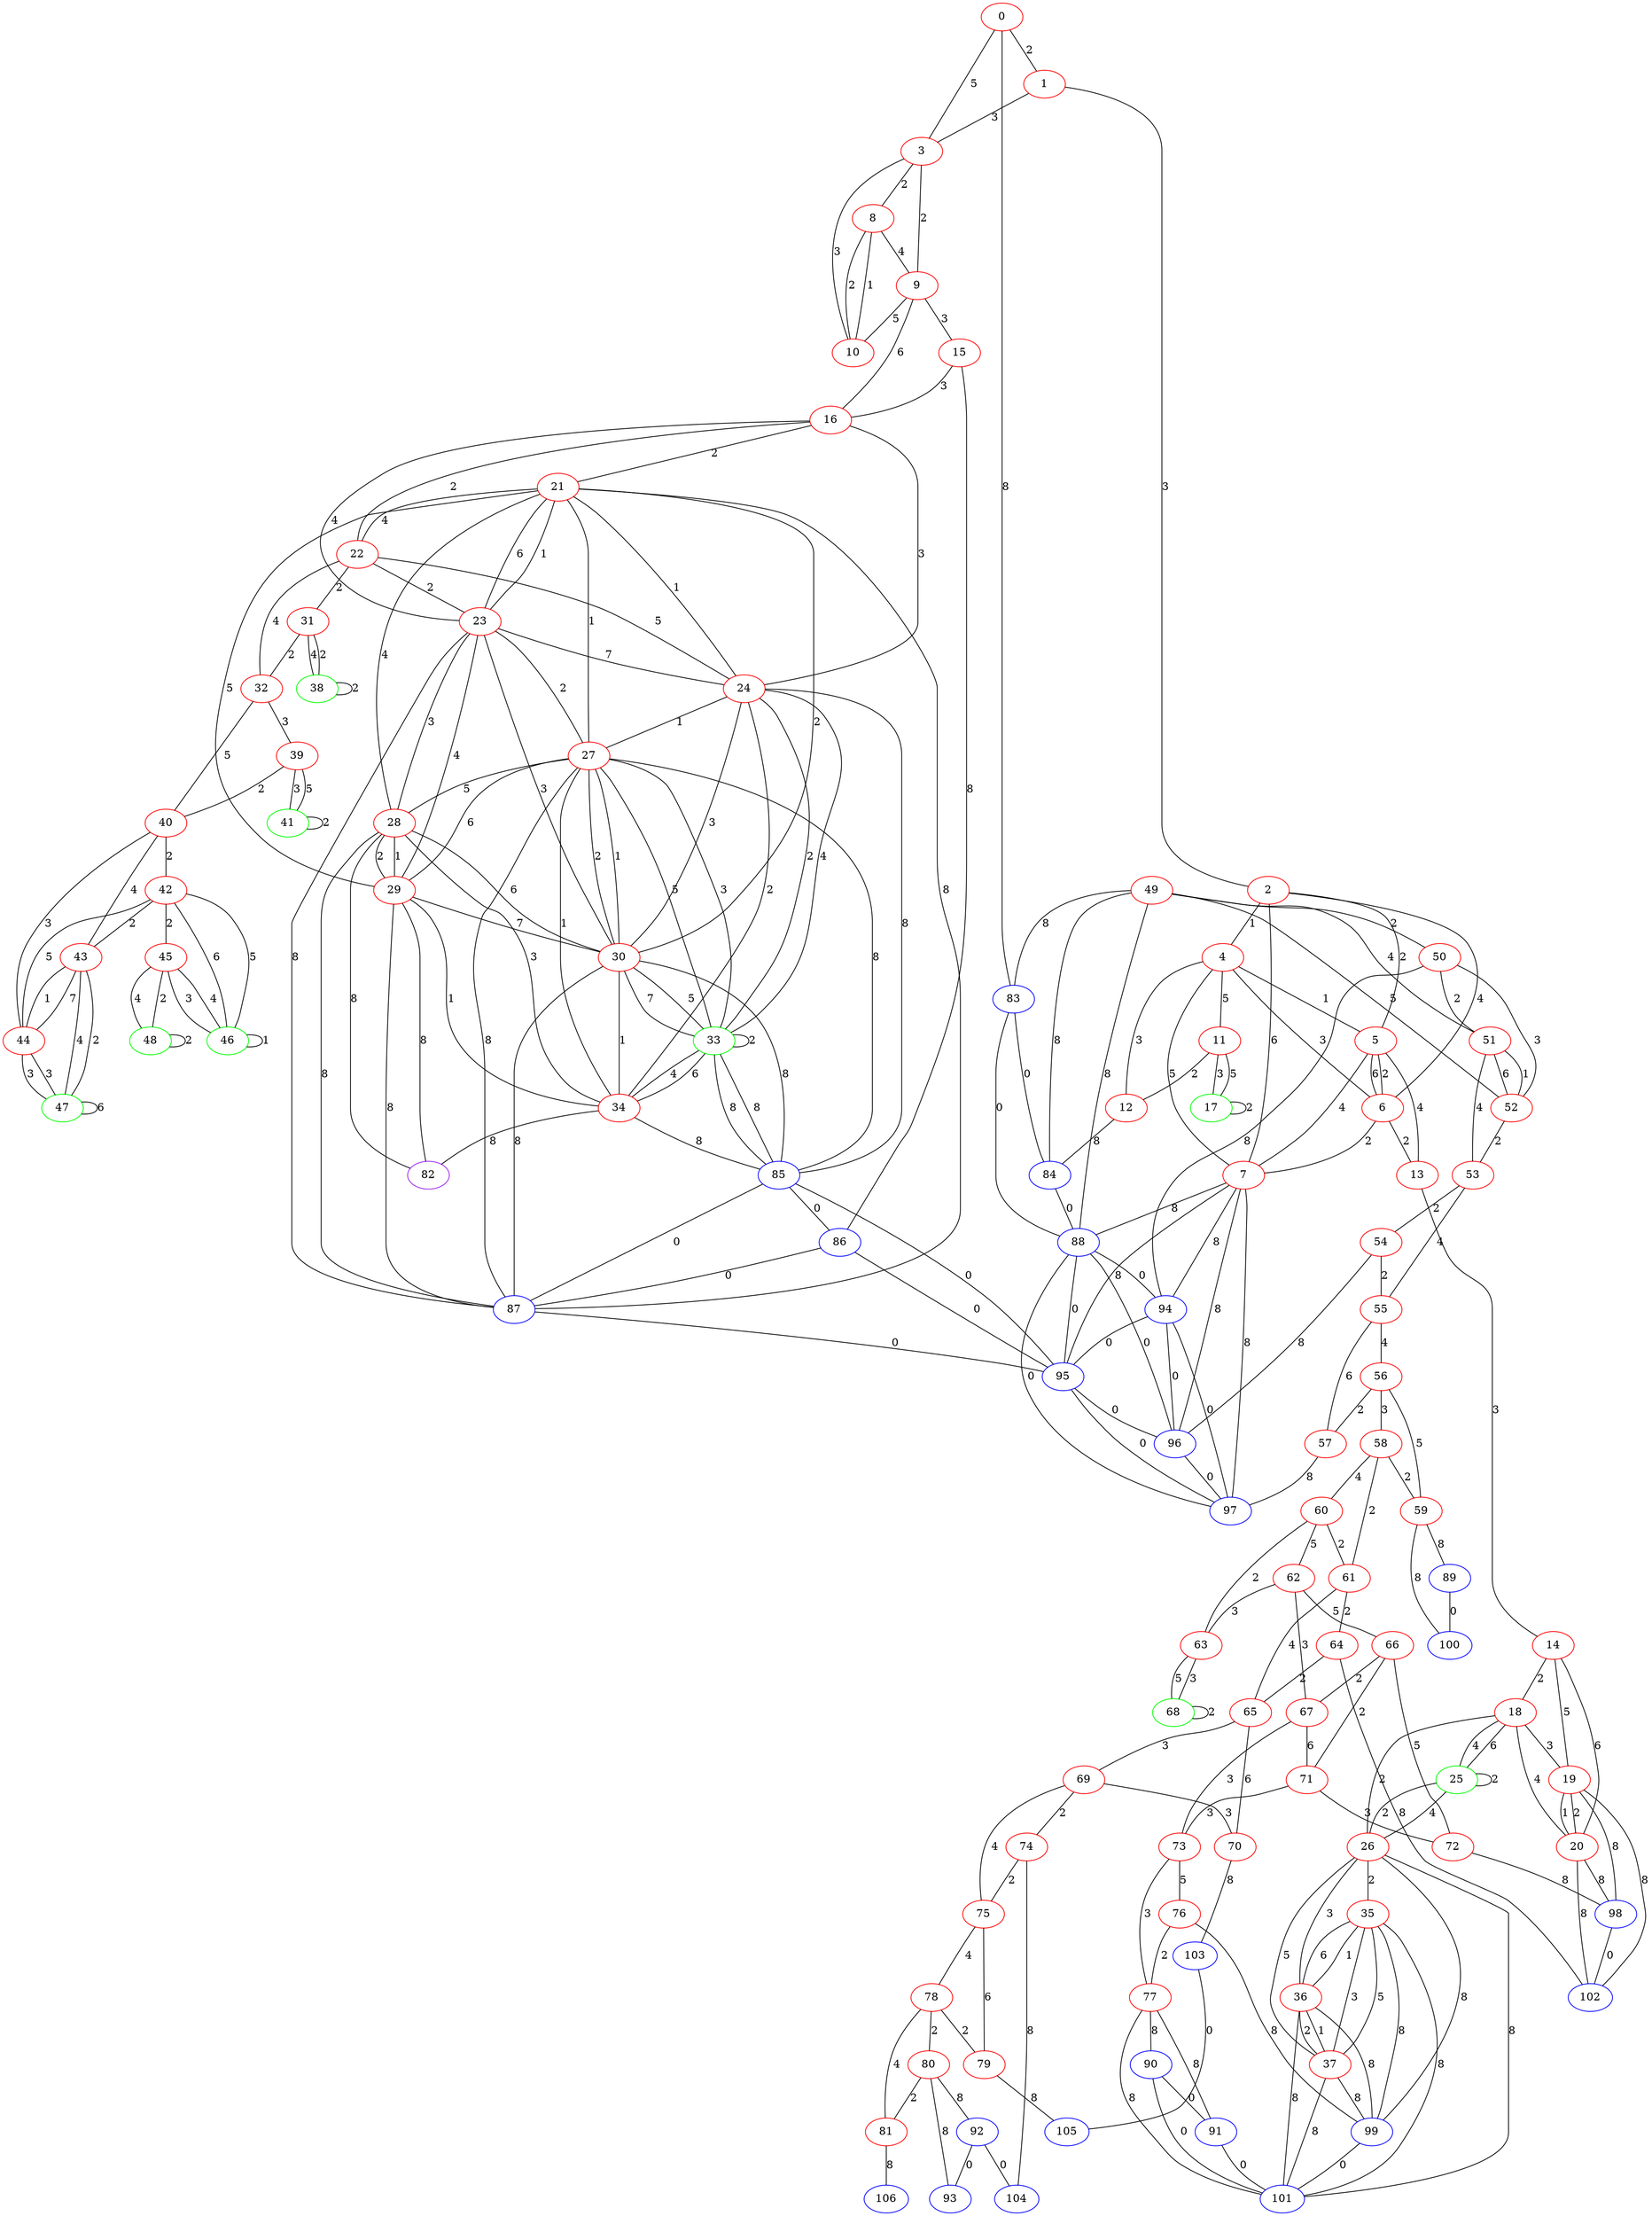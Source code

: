 graph "" {
0 [color=red, weight=1];
1 [color=red, weight=1];
2 [color=red, weight=1];
3 [color=red, weight=1];
4 [color=red, weight=1];
5 [color=red, weight=1];
6 [color=red, weight=1];
7 [color=red, weight=1];
8 [color=red, weight=1];
9 [color=red, weight=1];
10 [color=red, weight=1];
11 [color=red, weight=1];
12 [color=red, weight=1];
13 [color=red, weight=1];
14 [color=red, weight=1];
15 [color=red, weight=1];
16 [color=red, weight=1];
17 [color=green, weight=2];
18 [color=red, weight=1];
19 [color=red, weight=1];
20 [color=red, weight=1];
21 [color=red, weight=1];
22 [color=red, weight=1];
23 [color=red, weight=1];
24 [color=red, weight=1];
25 [color=green, weight=2];
26 [color=red, weight=1];
27 [color=red, weight=1];
28 [color=red, weight=1];
29 [color=red, weight=1];
30 [color=red, weight=1];
31 [color=red, weight=1];
32 [color=red, weight=1];
33 [color=green, weight=2];
34 [color=red, weight=1];
35 [color=red, weight=1];
36 [color=red, weight=1];
37 [color=red, weight=1];
38 [color=green, weight=2];
39 [color=red, weight=1];
40 [color=red, weight=1];
41 [color=green, weight=2];
42 [color=red, weight=1];
43 [color=red, weight=1];
44 [color=red, weight=1];
45 [color=red, weight=1];
46 [color=green, weight=2];
47 [color=green, weight=2];
48 [color=green, weight=2];
49 [color=red, weight=1];
50 [color=red, weight=1];
51 [color=red, weight=1];
52 [color=red, weight=1];
53 [color=red, weight=1];
54 [color=red, weight=1];
55 [color=red, weight=1];
56 [color=red, weight=1];
57 [color=red, weight=1];
58 [color=red, weight=1];
59 [color=red, weight=1];
60 [color=red, weight=1];
61 [color=red, weight=1];
62 [color=red, weight=1];
63 [color=red, weight=1];
64 [color=red, weight=1];
65 [color=red, weight=1];
66 [color=red, weight=1];
67 [color=red, weight=1];
68 [color=green, weight=2];
69 [color=red, weight=1];
70 [color=red, weight=1];
71 [color=red, weight=1];
72 [color=red, weight=1];
73 [color=red, weight=1];
74 [color=red, weight=1];
75 [color=red, weight=1];
76 [color=red, weight=1];
77 [color=red, weight=1];
78 [color=red, weight=1];
79 [color=red, weight=1];
80 [color=red, weight=1];
81 [color=red, weight=1];
82 [color=purple, weight=4];
83 [color=blue, weight=3];
84 [color=blue, weight=3];
85 [color=blue, weight=3];
86 [color=blue, weight=3];
87 [color=blue, weight=3];
88 [color=blue, weight=3];
89 [color=blue, weight=3];
90 [color=blue, weight=3];
91 [color=blue, weight=3];
92 [color=blue, weight=3];
93 [color=blue, weight=3];
94 [color=blue, weight=3];
95 [color=blue, weight=3];
96 [color=blue, weight=3];
97 [color=blue, weight=3];
98 [color=blue, weight=3];
99 [color=blue, weight=3];
100 [color=blue, weight=3];
101 [color=blue, weight=3];
102 [color=blue, weight=3];
103 [color=blue, weight=3];
104 [color=blue, weight=3];
105 [color=blue, weight=3];
106 [color=blue, weight=3];
0 -- 1  [key=0, label=2];
0 -- 83  [key=0, label=8];
0 -- 3  [key=0, label=5];
1 -- 2  [key=0, label=3];
1 -- 3  [key=0, label=3];
2 -- 4  [key=0, label=1];
2 -- 5  [key=0, label=2];
2 -- 6  [key=0, label=4];
2 -- 7  [key=0, label=6];
3 -- 10  [key=0, label=3];
3 -- 8  [key=0, label=2];
3 -- 9  [key=0, label=2];
4 -- 5  [key=0, label=1];
4 -- 6  [key=0, label=3];
4 -- 7  [key=0, label=5];
4 -- 11  [key=0, label=5];
4 -- 12  [key=0, label=3];
5 -- 13  [key=0, label=4];
5 -- 6  [key=0, label=2];
5 -- 6  [key=1, label=6];
5 -- 7  [key=0, label=4];
6 -- 13  [key=0, label=2];
6 -- 7  [key=0, label=2];
7 -- 96  [key=0, label=8];
7 -- 97  [key=0, label=8];
7 -- 88  [key=0, label=8];
7 -- 94  [key=0, label=8];
7 -- 95  [key=0, label=8];
8 -- 9  [key=0, label=4];
8 -- 10  [key=0, label=2];
8 -- 10  [key=1, label=1];
9 -- 16  [key=0, label=6];
9 -- 10  [key=0, label=5];
9 -- 15  [key=0, label=3];
11 -- 17  [key=0, label=5];
11 -- 17  [key=1, label=3];
11 -- 12  [key=0, label=2];
12 -- 84  [key=0, label=8];
13 -- 14  [key=0, label=3];
14 -- 18  [key=0, label=2];
14 -- 19  [key=0, label=5];
14 -- 20  [key=0, label=6];
15 -- 16  [key=0, label=3];
15 -- 86  [key=0, label=8];
16 -- 21  [key=0, label=2];
16 -- 22  [key=0, label=2];
16 -- 23  [key=0, label=4];
16 -- 24  [key=0, label=3];
17 -- 17  [key=0, label=2];
18 -- 25  [key=0, label=6];
18 -- 25  [key=1, label=4];
18 -- 26  [key=0, label=2];
18 -- 19  [key=0, label=3];
18 -- 20  [key=0, label=4];
19 -- 102  [key=0, label=8];
19 -- 20  [key=0, label=2];
19 -- 20  [key=1, label=1];
19 -- 98  [key=0, label=8];
20 -- 102  [key=0, label=8];
20 -- 98  [key=0, label=8];
21 -- 87  [key=0, label=8];
21 -- 22  [key=0, label=4];
21 -- 23  [key=0, label=6];
21 -- 23  [key=1, label=1];
21 -- 24  [key=0, label=1];
21 -- 27  [key=0, label=1];
21 -- 28  [key=0, label=4];
21 -- 29  [key=0, label=5];
21 -- 30  [key=0, label=2];
22 -- 32  [key=0, label=4];
22 -- 23  [key=0, label=2];
22 -- 24  [key=0, label=5];
22 -- 31  [key=0, label=2];
23 -- 87  [key=0, label=8];
23 -- 24  [key=0, label=7];
23 -- 27  [key=0, label=2];
23 -- 28  [key=0, label=3];
23 -- 29  [key=0, label=4];
23 -- 30  [key=0, label=3];
24 -- 33  [key=0, label=2];
24 -- 33  [key=1, label=4];
24 -- 34  [key=0, label=2];
24 -- 27  [key=0, label=1];
24 -- 30  [key=0, label=3];
24 -- 85  [key=0, label=8];
25 -- 25  [key=0, label=2];
25 -- 26  [key=0, label=4];
25 -- 26  [key=1, label=2];
26 -- 99  [key=0, label=8];
26 -- 36  [key=0, label=3];
26 -- 37  [key=0, label=5];
26 -- 35  [key=0, label=2];
26 -- 101  [key=0, label=8];
27 -- 33  [key=0, label=3];
27 -- 33  [key=1, label=5];
27 -- 34  [key=0, label=1];
27 -- 87  [key=0, label=8];
27 -- 28  [key=0, label=5];
27 -- 29  [key=0, label=6];
27 -- 30  [key=0, label=2];
27 -- 30  [key=1, label=1];
27 -- 85  [key=0, label=8];
28 -- 34  [key=0, label=3];
28 -- 87  [key=0, label=8];
28 -- 82  [key=0, label=8];
28 -- 29  [key=0, label=2];
28 -- 29  [key=1, label=1];
28 -- 30  [key=0, label=6];
29 -- 34  [key=0, label=1];
29 -- 87  [key=0, label=8];
29 -- 82  [key=0, label=8];
29 -- 30  [key=0, label=7];
30 -- 33  [key=0, label=5];
30 -- 33  [key=1, label=7];
30 -- 34  [key=0, label=1];
30 -- 87  [key=0, label=8];
30 -- 85  [key=0, label=8];
31 -- 32  [key=0, label=2];
31 -- 38  [key=0, label=4];
31 -- 38  [key=1, label=2];
32 -- 40  [key=0, label=5];
32 -- 39  [key=0, label=3];
33 -- 33  [key=0, label=2];
33 -- 34  [key=0, label=4];
33 -- 34  [key=1, label=6];
33 -- 85  [key=0, label=8];
33 -- 85  [key=1, label=8];
34 -- 82  [key=0, label=8];
34 -- 85  [key=0, label=8];
35 -- 99  [key=0, label=8];
35 -- 36  [key=0, label=6];
35 -- 36  [key=1, label=1];
35 -- 37  [key=0, label=5];
35 -- 37  [key=1, label=3];
35 -- 101  [key=0, label=8];
36 -- 99  [key=0, label=8];
36 -- 37  [key=0, label=1];
36 -- 37  [key=1, label=2];
36 -- 101  [key=0, label=8];
37 -- 99  [key=0, label=8];
37 -- 101  [key=0, label=8];
38 -- 38  [key=0, label=2];
39 -- 40  [key=0, label=2];
39 -- 41  [key=0, label=3];
39 -- 41  [key=1, label=5];
40 -- 42  [key=0, label=2];
40 -- 43  [key=0, label=4];
40 -- 44  [key=0, label=3];
41 -- 41  [key=0, label=2];
42 -- 43  [key=0, label=2];
42 -- 44  [key=0, label=5];
42 -- 45  [key=0, label=2];
42 -- 46  [key=0, label=5];
42 -- 46  [key=1, label=6];
43 -- 44  [key=0, label=7];
43 -- 44  [key=1, label=1];
43 -- 47  [key=0, label=4];
43 -- 47  [key=1, label=2];
44 -- 47  [key=0, label=3];
44 -- 47  [key=1, label=3];
45 -- 48  [key=0, label=4];
45 -- 48  [key=1, label=2];
45 -- 46  [key=0, label=3];
45 -- 46  [key=1, label=4];
46 -- 46  [key=0, label=1];
47 -- 47  [key=0, label=6];
48 -- 48  [key=0, label=2];
49 -- 51  [key=0, label=4];
49 -- 50  [key=0, label=2];
49 -- 83  [key=0, label=8];
49 -- 84  [key=0, label=8];
49 -- 88  [key=0, label=8];
49 -- 52  [key=0, label=5];
50 -- 51  [key=0, label=2];
50 -- 52  [key=0, label=3];
50 -- 94  [key=0, label=8];
51 -- 52  [key=0, label=1];
51 -- 52  [key=1, label=6];
51 -- 53  [key=0, label=4];
52 -- 53  [key=0, label=2];
53 -- 54  [key=0, label=2];
53 -- 55  [key=0, label=4];
54 -- 96  [key=0, label=8];
54 -- 55  [key=0, label=2];
55 -- 56  [key=0, label=4];
55 -- 57  [key=0, label=6];
56 -- 57  [key=0, label=2];
56 -- 58  [key=0, label=3];
56 -- 59  [key=0, label=5];
57 -- 97  [key=0, label=8];
58 -- 59  [key=0, label=2];
58 -- 60  [key=0, label=4];
58 -- 61  [key=0, label=2];
59 -- 89  [key=0, label=8];
59 -- 100  [key=0, label=8];
60 -- 61  [key=0, label=2];
60 -- 62  [key=0, label=5];
60 -- 63  [key=0, label=2];
61 -- 64  [key=0, label=2];
61 -- 65  [key=0, label=4];
62 -- 66  [key=0, label=5];
62 -- 67  [key=0, label=3];
62 -- 63  [key=0, label=3];
63 -- 68  [key=0, label=3];
63 -- 68  [key=1, label=5];
64 -- 65  [key=0, label=2];
64 -- 102  [key=0, label=8];
65 -- 70  [key=0, label=6];
65 -- 69  [key=0, label=3];
66 -- 72  [key=0, label=5];
66 -- 67  [key=0, label=2];
66 -- 71  [key=0, label=2];
67 -- 73  [key=0, label=3];
67 -- 71  [key=0, label=6];
68 -- 68  [key=0, label=2];
69 -- 74  [key=0, label=2];
69 -- 75  [key=0, label=4];
69 -- 70  [key=0, label=3];
70 -- 103  [key=0, label=8];
71 -- 72  [key=0, label=3];
71 -- 73  [key=0, label=3];
72 -- 98  [key=0, label=8];
73 -- 76  [key=0, label=5];
73 -- 77  [key=0, label=3];
74 -- 104  [key=0, label=8];
74 -- 75  [key=0, label=2];
75 -- 78  [key=0, label=4];
75 -- 79  [key=0, label=6];
76 -- 99  [key=0, label=8];
76 -- 77  [key=0, label=2];
77 -- 90  [key=0, label=8];
77 -- 91  [key=0, label=8];
77 -- 101  [key=0, label=8];
78 -- 80  [key=0, label=2];
78 -- 81  [key=0, label=4];
78 -- 79  [key=0, label=2];
79 -- 105  [key=0, label=8];
80 -- 81  [key=0, label=2];
80 -- 92  [key=0, label=8];
80 -- 93  [key=0, label=8];
81 -- 106  [key=0, label=8];
83 -- 88  [key=0, label=0];
83 -- 84  [key=0, label=0];
84 -- 88  [key=0, label=0];
85 -- 86  [key=0, label=0];
85 -- 87  [key=0, label=0];
85 -- 95  [key=0, label=0];
86 -- 95  [key=0, label=0];
86 -- 87  [key=0, label=0];
87 -- 95  [key=0, label=0];
88 -- 96  [key=0, label=0];
88 -- 97  [key=0, label=0];
88 -- 94  [key=0, label=0];
88 -- 95  [key=0, label=0];
89 -- 100  [key=0, label=0];
90 -- 91  [key=0, label=0];
90 -- 101  [key=0, label=0];
91 -- 101  [key=0, label=0];
92 -- 104  [key=0, label=0];
92 -- 93  [key=0, label=0];
94 -- 96  [key=0, label=0];
94 -- 97  [key=0, label=0];
94 -- 95  [key=0, label=0];
95 -- 96  [key=0, label=0];
95 -- 97  [key=0, label=0];
96 -- 97  [key=0, label=0];
98 -- 102  [key=0, label=0];
99 -- 101  [key=0, label=0];
103 -- 105  [key=0, label=0];
}
